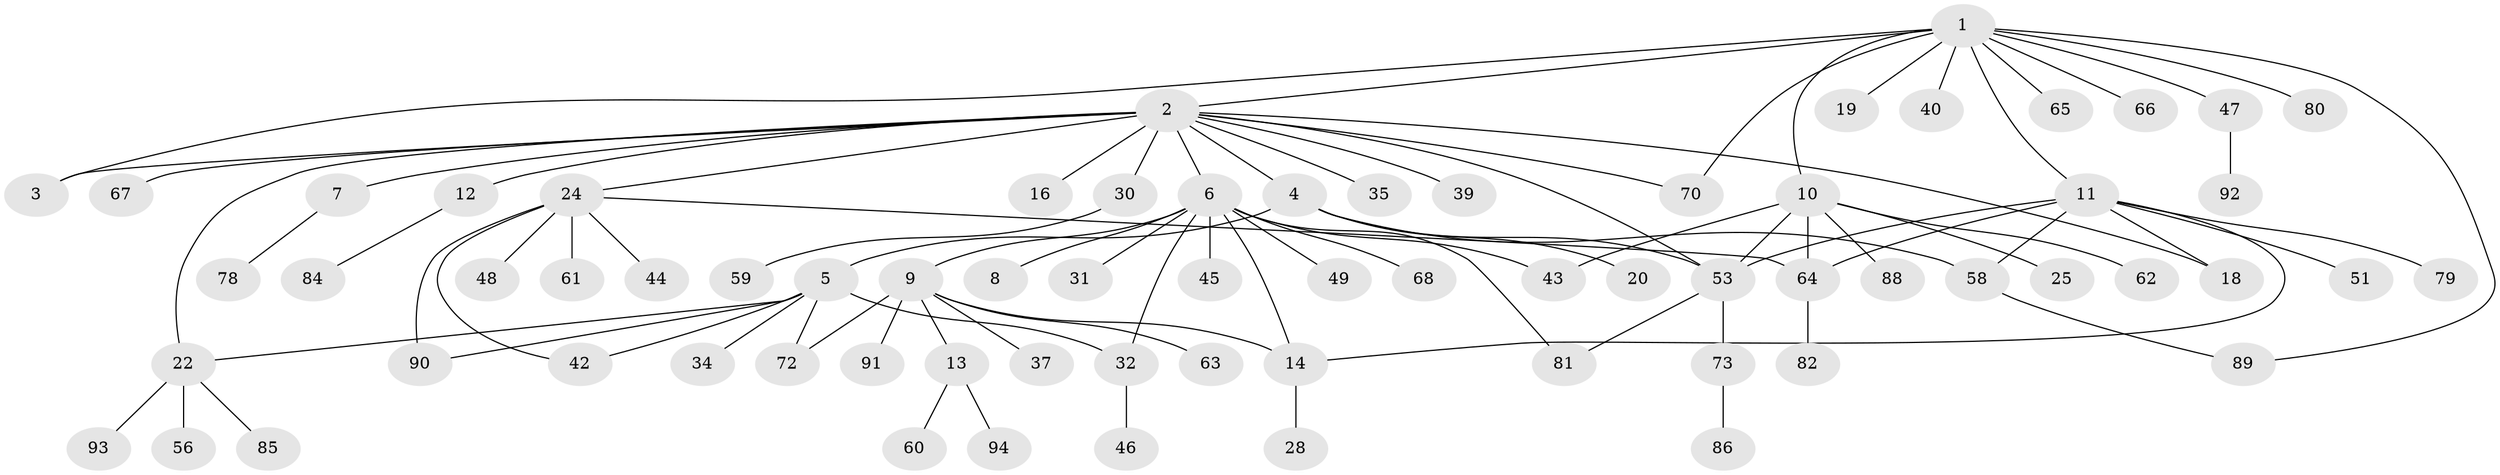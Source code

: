 // original degree distribution, {13: 0.010526315789473684, 15: 0.010526315789473684, 2: 0.24210526315789474, 5: 0.042105263157894736, 7: 0.021052631578947368, 11: 0.010526315789473684, 3: 0.08421052631578947, 6: 0.010526315789473684, 4: 0.05263157894736842, 9: 0.010526315789473684, 1: 0.5052631578947369}
// Generated by graph-tools (version 1.1) at 2025/41/03/06/25 10:41:47]
// undirected, 70 vertices, 88 edges
graph export_dot {
graph [start="1"]
  node [color=gray90,style=filled];
  1 [super="+52"];
  2 [super="+17"];
  3;
  4 [super="+15"];
  5 [super="+33"];
  6 [super="+76"];
  7 [super="+41"];
  8 [super="+83"];
  9 [super="+23"];
  10 [super="+21"];
  11 [super="+57"];
  12;
  13 [super="+29"];
  14 [super="+36"];
  16;
  18;
  19;
  20;
  22 [super="+26"];
  24 [super="+27"];
  25 [super="+38"];
  28;
  30 [super="+50"];
  31;
  32 [super="+54"];
  34;
  35;
  37;
  39;
  40;
  42;
  43 [super="+55"];
  44;
  45;
  46 [super="+75"];
  47;
  48;
  49;
  51 [super="+69"];
  53 [super="+74"];
  56;
  58 [super="+87"];
  59;
  60;
  61;
  62;
  63;
  64 [super="+71"];
  65;
  66 [super="+77"];
  67;
  68;
  70;
  72;
  73 [super="+95"];
  78;
  79;
  80;
  81;
  82;
  84;
  85;
  86;
  88;
  89;
  90;
  91;
  92;
  93;
  94;
  1 -- 2;
  1 -- 3;
  1 -- 10;
  1 -- 11;
  1 -- 19;
  1 -- 40;
  1 -- 47;
  1 -- 65;
  1 -- 66;
  1 -- 70;
  1 -- 80;
  1 -- 89;
  2 -- 3;
  2 -- 4;
  2 -- 6;
  2 -- 7;
  2 -- 12;
  2 -- 16;
  2 -- 18;
  2 -- 30;
  2 -- 35;
  2 -- 39;
  2 -- 53;
  2 -- 70;
  2 -- 24;
  2 -- 67;
  2 -- 22;
  4 -- 5;
  4 -- 20;
  4 -- 58;
  4 -- 53;
  5 -- 22;
  5 -- 32;
  5 -- 42;
  5 -- 72;
  5 -- 90;
  5 -- 34;
  6 -- 8;
  6 -- 9;
  6 -- 14;
  6 -- 31;
  6 -- 45;
  6 -- 49;
  6 -- 68;
  6 -- 81;
  6 -- 32;
  6 -- 43;
  7 -- 78;
  9 -- 13;
  9 -- 72;
  9 -- 91;
  9 -- 37;
  9 -- 63;
  9 -- 14;
  10 -- 62;
  10 -- 88;
  10 -- 64;
  10 -- 53;
  10 -- 25;
  10 -- 43;
  11 -- 14;
  11 -- 18;
  11 -- 51;
  11 -- 53;
  11 -- 64;
  11 -- 79;
  11 -- 58;
  12 -- 84;
  13 -- 60;
  13 -- 94;
  14 -- 28;
  22 -- 85;
  22 -- 56;
  22 -- 93;
  24 -- 42;
  24 -- 44;
  24 -- 48;
  24 -- 61;
  24 -- 64;
  24 -- 90;
  30 -- 59;
  32 -- 46;
  47 -- 92;
  53 -- 73;
  53 -- 81;
  58 -- 89;
  64 -- 82;
  73 -- 86;
}
